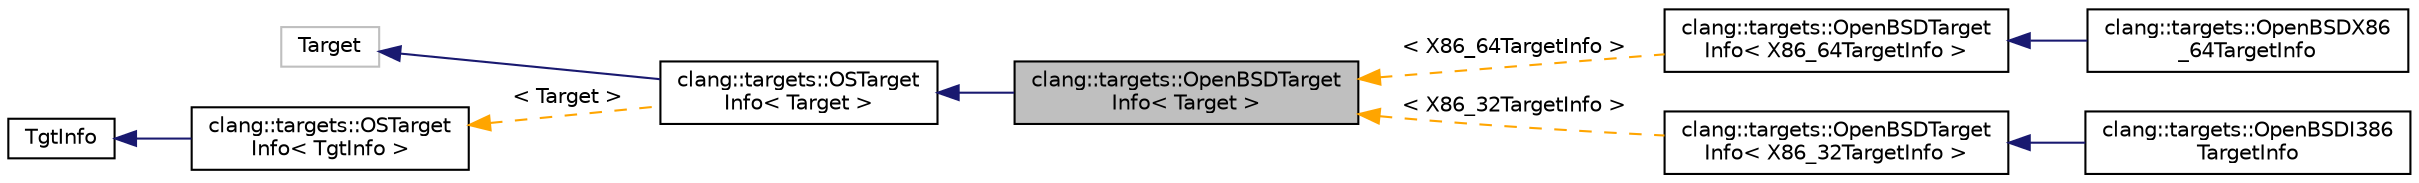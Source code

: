 digraph "clang::targets::OpenBSDTargetInfo&lt; Target &gt;"
{
 // LATEX_PDF_SIZE
  bgcolor="transparent";
  edge [fontname="Helvetica",fontsize="10",labelfontname="Helvetica",labelfontsize="10"];
  node [fontname="Helvetica",fontsize="10",shape=record];
  rankdir="LR";
  Node1 [label="clang::targets::OpenBSDTarget\lInfo\< Target \>",height=0.2,width=0.4,color="black", fillcolor="grey75", style="filled", fontcolor="black",tooltip=" "];
  Node2 -> Node1 [dir="back",color="midnightblue",fontsize="10",style="solid",fontname="Helvetica"];
  Node2 [label="clang::targets::OSTarget\lInfo\< Target \>",height=0.2,width=0.4,color="black",URL="$classclang_1_1targets_1_1OSTargetInfo.html",tooltip=" "];
  Node3 -> Node2 [dir="back",color="midnightblue",fontsize="10",style="solid",fontname="Helvetica"];
  Node3 [label="Target",height=0.2,width=0.4,color="grey75",tooltip=" "];
  Node4 -> Node2 [dir="back",color="orange",fontsize="10",style="dashed",label=" \< Target \>" ,fontname="Helvetica"];
  Node4 [label="clang::targets::OSTarget\lInfo\< TgtInfo \>",height=0.2,width=0.4,color="black",URL="$classclang_1_1targets_1_1OSTargetInfo.html",tooltip=" "];
  Node5 -> Node4 [dir="back",color="midnightblue",fontsize="10",style="solid",fontname="Helvetica"];
  Node5 [label="TgtInfo",height=0.2,width=0.4,color="black",URL="$classTgtInfo.html",tooltip=" "];
  Node1 -> Node6 [dir="back",color="orange",fontsize="10",style="dashed",label=" \< X86_64TargetInfo \>" ,fontname="Helvetica"];
  Node6 [label="clang::targets::OpenBSDTarget\lInfo\< X86_64TargetInfo \>",height=0.2,width=0.4,color="black",URL="$classclang_1_1targets_1_1OpenBSDTargetInfo.html",tooltip=" "];
  Node6 -> Node7 [dir="back",color="midnightblue",fontsize="10",style="solid",fontname="Helvetica"];
  Node7 [label="clang::targets::OpenBSDX86\l_64TargetInfo",height=0.2,width=0.4,color="black",URL="$classclang_1_1targets_1_1OpenBSDX86__64TargetInfo.html",tooltip=" "];
  Node1 -> Node8 [dir="back",color="orange",fontsize="10",style="dashed",label=" \< X86_32TargetInfo \>" ,fontname="Helvetica"];
  Node8 [label="clang::targets::OpenBSDTarget\lInfo\< X86_32TargetInfo \>",height=0.2,width=0.4,color="black",URL="$classclang_1_1targets_1_1OpenBSDTargetInfo.html",tooltip=" "];
  Node8 -> Node9 [dir="back",color="midnightblue",fontsize="10",style="solid",fontname="Helvetica"];
  Node9 [label="clang::targets::OpenBSDI386\lTargetInfo",height=0.2,width=0.4,color="black",URL="$classclang_1_1targets_1_1OpenBSDI386TargetInfo.html",tooltip=" "];
}
